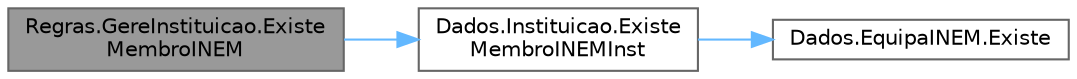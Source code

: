 digraph "Regras.GereInstituicao.ExisteMembroINEM"
{
 // LATEX_PDF_SIZE
  bgcolor="transparent";
  edge [fontname=Helvetica,fontsize=10,labelfontname=Helvetica,labelfontsize=10];
  node [fontname=Helvetica,fontsize=10,shape=box,height=0.2,width=0.4];
  rankdir="LR";
  Node1 [id="Node000001",label="Regras.GereInstituicao.Existe\lMembroINEM",height=0.2,width=0.4,color="gray40", fillcolor="grey60", style="filled", fontcolor="black",tooltip="Funcao que verifica se um membro do INEM existe na instituicao."];
  Node1 -> Node2 [id="edge3_Node000001_Node000002",color="steelblue1",style="solid",tooltip=" "];
  Node2 [id="Node000002",label="Dados.Instituicao.Existe\lMembroINEMInst",height=0.2,width=0.4,color="grey40", fillcolor="white", style="filled",URL="$class_dados_1_1_instituicao.html#a52c2b02adc97d778bbca65f82498a727",tooltip="Funcao que verifica se um determinado membro do INEM existe na lista da equipa de INEM instituicao."];
  Node2 -> Node3 [id="edge4_Node000002_Node000003",color="steelblue1",style="solid",tooltip=" "];
  Node3 [id="Node000003",label="Dados.EquipaINEM.Existe",height=0.2,width=0.4,color="grey40", fillcolor="white", style="filled",URL="$class_dados_1_1_equipa_i_n_e_m.html#a92f6ef6102af6995445c400631fe1ae6",tooltip="Funcao que verifica se existe um determinado membro na equipa de membros do INEM."];
}
